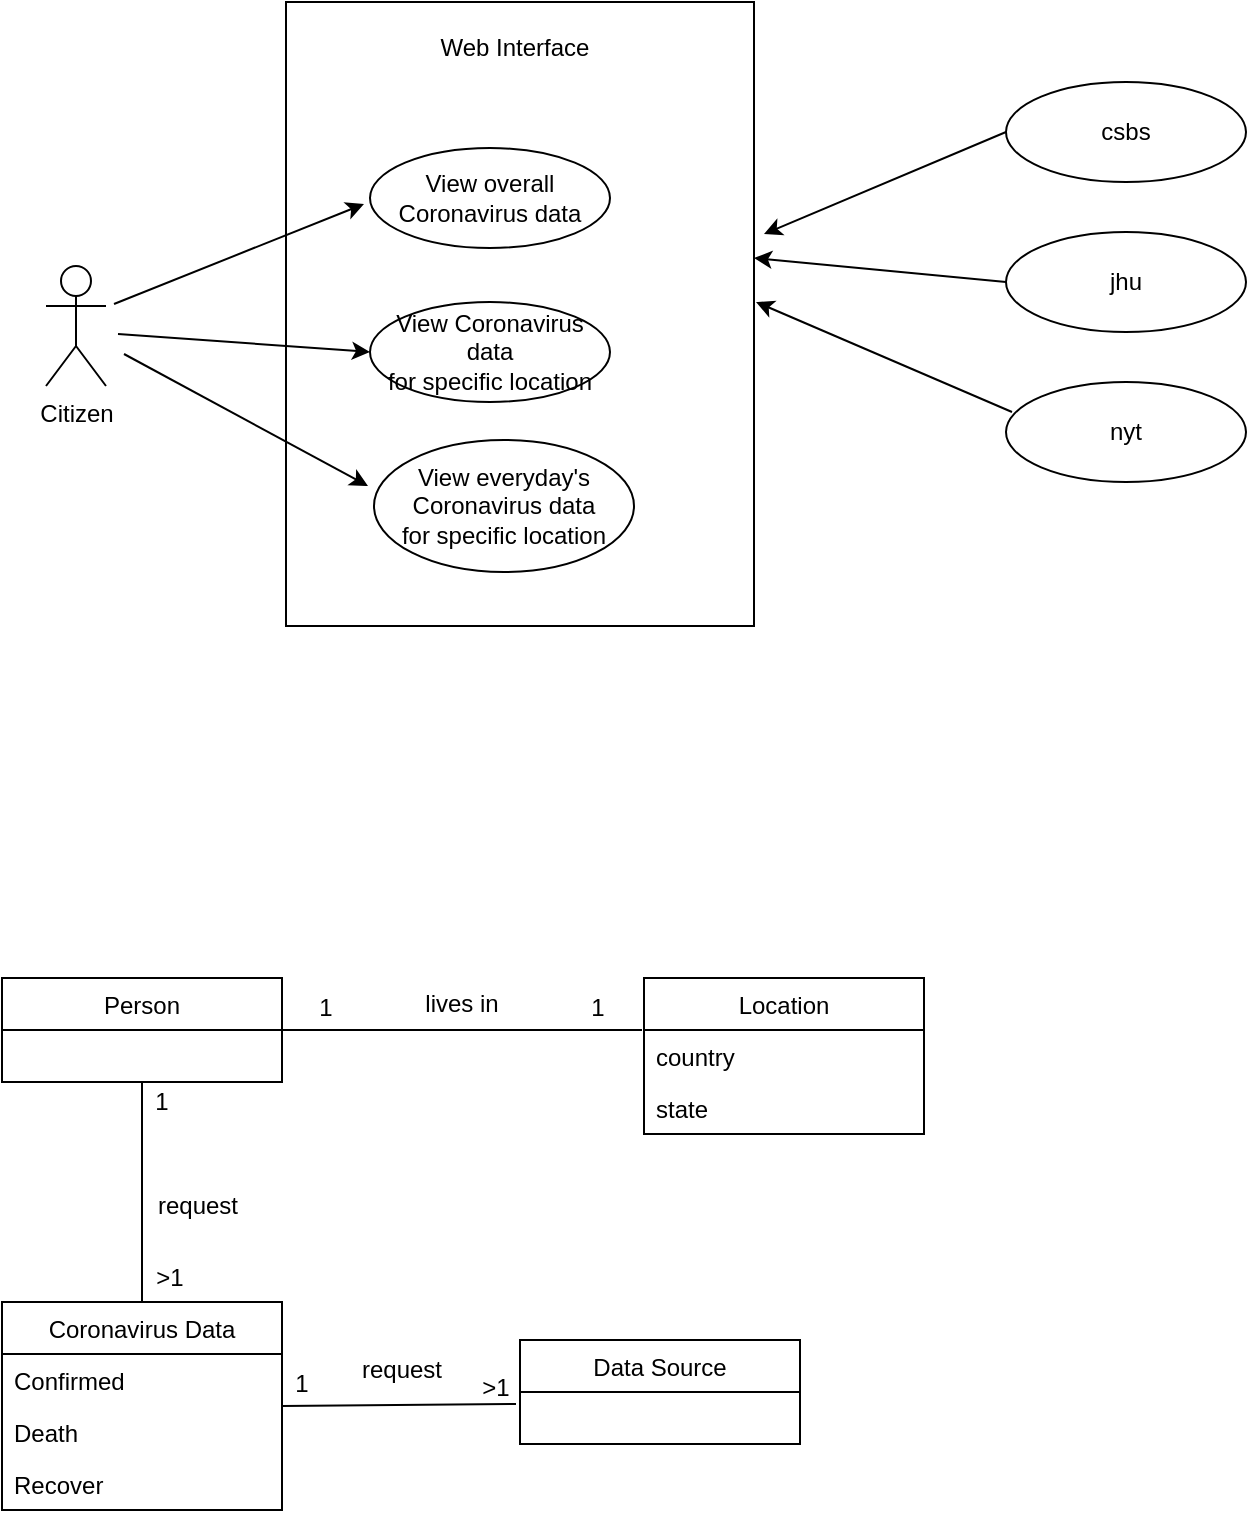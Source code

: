 <mxfile version="14.9.8" type="github">
  <diagram name="Page-1" id="b5b7bab2-c9e2-2cf4-8b2a-24fd1a2a6d21">
    <mxGraphModel dx="1186" dy="790" grid="0" gridSize="10" guides="1" tooltips="1" connect="1" arrows="1" fold="1" page="1" pageScale="1" pageWidth="827" pageHeight="1169" background="none" math="0" shadow="0">
      <root>
        <mxCell id="0" />
        <mxCell id="1" parent="0" />
        <mxCell id="Rek6x4QmJrhdKCj9iVsL-1" value="Citizen" style="shape=umlActor;verticalLabelPosition=bottom;verticalAlign=top;html=1;outlineConnect=0;" vertex="1" parent="1">
          <mxGeometry x="120" y="300" width="30" height="60" as="geometry" />
        </mxCell>
        <mxCell id="Rek6x4QmJrhdKCj9iVsL-7" value="jhu" style="ellipse;whiteSpace=wrap;html=1;" vertex="1" parent="1">
          <mxGeometry x="600" y="283" width="120" height="50" as="geometry" />
        </mxCell>
        <mxCell id="Rek6x4QmJrhdKCj9iVsL-10" value="" style="endArrow=classic;html=1;exitX=0;exitY=0.5;exitDx=0;exitDy=0;" edge="1" parent="1" source="Rek6x4QmJrhdKCj9iVsL-7">
          <mxGeometry width="50" height="50" relative="1" as="geometry">
            <mxPoint x="439" y="305.5" as="sourcePoint" />
            <mxPoint x="474" y="296" as="targetPoint" />
          </mxGeometry>
        </mxCell>
        <mxCell id="Rek6x4QmJrhdKCj9iVsL-13" value="csbs" style="ellipse;whiteSpace=wrap;html=1;" vertex="1" parent="1">
          <mxGeometry x="600" y="208" width="120" height="50" as="geometry" />
        </mxCell>
        <mxCell id="Rek6x4QmJrhdKCj9iVsL-14" value="nyt" style="ellipse;whiteSpace=wrap;html=1;" vertex="1" parent="1">
          <mxGeometry x="600" y="358" width="120" height="50" as="geometry" />
        </mxCell>
        <mxCell id="Rek6x4QmJrhdKCj9iVsL-15" value="" style="endArrow=classic;html=1;exitX=0;exitY=0.5;exitDx=0;exitDy=0;" edge="1" parent="1" source="Rek6x4QmJrhdKCj9iVsL-13">
          <mxGeometry width="50" height="50" relative="1" as="geometry">
            <mxPoint x="657" y="231" as="sourcePoint" />
            <mxPoint x="479" y="284" as="targetPoint" />
          </mxGeometry>
        </mxCell>
        <mxCell id="Rek6x4QmJrhdKCj9iVsL-16" value="" style="endArrow=classic;html=1;exitX=0.025;exitY=0.3;exitDx=0;exitDy=0;exitPerimeter=0;" edge="1" parent="1" source="Rek6x4QmJrhdKCj9iVsL-14">
          <mxGeometry width="50" height="50" relative="1" as="geometry">
            <mxPoint x="669" y="354" as="sourcePoint" />
            <mxPoint x="475" y="318" as="targetPoint" />
          </mxGeometry>
        </mxCell>
        <mxCell id="Rek6x4QmJrhdKCj9iVsL-26" value="" style="rounded=0;whiteSpace=wrap;html=1;" vertex="1" parent="1">
          <mxGeometry x="240" y="168" width="234" height="312" as="geometry" />
        </mxCell>
        <mxCell id="Rek6x4QmJrhdKCj9iVsL-17" value="View overall Coronavirus data" style="ellipse;whiteSpace=wrap;html=1;" vertex="1" parent="1">
          <mxGeometry x="282" y="241" width="120" height="50" as="geometry" />
        </mxCell>
        <mxCell id="Rek6x4QmJrhdKCj9iVsL-18" value="&lt;div&gt;View Coronavirus data&lt;/div&gt;&lt;div&gt;for specific location&lt;br&gt;&lt;/div&gt;" style="ellipse;whiteSpace=wrap;html=1;" vertex="1" parent="1">
          <mxGeometry x="282" y="318" width="120" height="50" as="geometry" />
        </mxCell>
        <mxCell id="Rek6x4QmJrhdKCj9iVsL-19" value="&lt;div&gt;View everyday&#39;s Coronavirus data&lt;/div&gt;&lt;div&gt;for specific location&lt;br&gt;&lt;/div&gt;" style="ellipse;whiteSpace=wrap;html=1;" vertex="1" parent="1">
          <mxGeometry x="284" y="387" width="130" height="66" as="geometry" />
        </mxCell>
        <mxCell id="Rek6x4QmJrhdKCj9iVsL-20" value="" style="endArrow=classic;html=1;" edge="1" parent="1">
          <mxGeometry width="50" height="50" relative="1" as="geometry">
            <mxPoint x="154" y="319" as="sourcePoint" />
            <mxPoint x="279" y="269" as="targetPoint" />
          </mxGeometry>
        </mxCell>
        <mxCell id="Rek6x4QmJrhdKCj9iVsL-21" value="" style="endArrow=classic;html=1;entryX=0;entryY=0.5;entryDx=0;entryDy=0;" edge="1" parent="1" target="Rek6x4QmJrhdKCj9iVsL-18">
          <mxGeometry width="50" height="50" relative="1" as="geometry">
            <mxPoint x="156" y="334" as="sourcePoint" />
            <mxPoint x="206" y="342" as="targetPoint" />
          </mxGeometry>
        </mxCell>
        <mxCell id="Rek6x4QmJrhdKCj9iVsL-22" value="" style="endArrow=classic;html=1;" edge="1" parent="1">
          <mxGeometry width="50" height="50" relative="1" as="geometry">
            <mxPoint x="159" y="344" as="sourcePoint" />
            <mxPoint x="281" y="410" as="targetPoint" />
          </mxGeometry>
        </mxCell>
        <mxCell id="Rek6x4QmJrhdKCj9iVsL-25" value="Web Interface" style="text;html=1;strokeColor=none;fillColor=none;align=center;verticalAlign=middle;whiteSpace=wrap;rounded=0;" vertex="1" parent="1">
          <mxGeometry x="303" y="181" width="103" height="20" as="geometry" />
        </mxCell>
        <mxCell id="Rek6x4QmJrhdKCj9iVsL-29" value="Person" style="swimlane;fontStyle=0;childLayout=stackLayout;horizontal=1;startSize=26;horizontalStack=0;resizeParent=1;resizeParentMax=0;resizeLast=0;collapsible=1;marginBottom=0;" vertex="1" parent="1">
          <mxGeometry x="98" y="656" width="140" height="52" as="geometry" />
        </mxCell>
        <mxCell id="Rek6x4QmJrhdKCj9iVsL-33" value="Location" style="swimlane;fontStyle=0;childLayout=stackLayout;horizontal=1;startSize=26;horizontalStack=0;resizeParent=1;resizeParentMax=0;resizeLast=0;collapsible=1;marginBottom=0;" vertex="1" parent="1">
          <mxGeometry x="419" y="656" width="140" height="78" as="geometry" />
        </mxCell>
        <mxCell id="Rek6x4QmJrhdKCj9iVsL-34" value="country" style="text;strokeColor=none;fillColor=none;align=left;verticalAlign=top;spacingLeft=4;spacingRight=4;overflow=hidden;rotatable=0;points=[[0,0.5],[1,0.5]];portConstraint=eastwest;" vertex="1" parent="Rek6x4QmJrhdKCj9iVsL-33">
          <mxGeometry y="26" width="140" height="26" as="geometry" />
        </mxCell>
        <mxCell id="Rek6x4QmJrhdKCj9iVsL-59" value="state" style="text;strokeColor=none;fillColor=none;align=left;verticalAlign=top;spacingLeft=4;spacingRight=4;overflow=hidden;rotatable=0;points=[[0,0.5],[1,0.5]];portConstraint=eastwest;" vertex="1" parent="Rek6x4QmJrhdKCj9iVsL-33">
          <mxGeometry y="52" width="140" height="26" as="geometry" />
        </mxCell>
        <mxCell id="Rek6x4QmJrhdKCj9iVsL-38" value="" style="endArrow=none;html=1;exitX=1;exitY=0.5;exitDx=0;exitDy=0;" edge="1" parent="1" source="Rek6x4QmJrhdKCj9iVsL-29">
          <mxGeometry width="50" height="50" relative="1" as="geometry">
            <mxPoint x="281" y="715" as="sourcePoint" />
            <mxPoint x="418" y="682" as="targetPoint" />
          </mxGeometry>
        </mxCell>
        <mxCell id="Rek6x4QmJrhdKCj9iVsL-39" value="Coronavirus Data" style="swimlane;fontStyle=0;childLayout=stackLayout;horizontal=1;startSize=26;horizontalStack=0;resizeParent=1;resizeParentMax=0;resizeLast=0;collapsible=1;marginBottom=0;" vertex="1" parent="1">
          <mxGeometry x="98" y="818" width="140" height="104" as="geometry" />
        </mxCell>
        <mxCell id="Rek6x4QmJrhdKCj9iVsL-40" value="Confirmed" style="text;strokeColor=none;fillColor=none;align=left;verticalAlign=top;spacingLeft=4;spacingRight=4;overflow=hidden;rotatable=0;points=[[0,0.5],[1,0.5]];portConstraint=eastwest;" vertex="1" parent="Rek6x4QmJrhdKCj9iVsL-39">
          <mxGeometry y="26" width="140" height="26" as="geometry" />
        </mxCell>
        <mxCell id="Rek6x4QmJrhdKCj9iVsL-41" value="Death" style="text;strokeColor=none;fillColor=none;align=left;verticalAlign=top;spacingLeft=4;spacingRight=4;overflow=hidden;rotatable=0;points=[[0,0.5],[1,0.5]];portConstraint=eastwest;" vertex="1" parent="Rek6x4QmJrhdKCj9iVsL-39">
          <mxGeometry y="52" width="140" height="26" as="geometry" />
        </mxCell>
        <mxCell id="Rek6x4QmJrhdKCj9iVsL-42" value="Recover" style="text;strokeColor=none;fillColor=none;align=left;verticalAlign=top;spacingLeft=4;spacingRight=4;overflow=hidden;rotatable=0;points=[[0,0.5],[1,0.5]];portConstraint=eastwest;" vertex="1" parent="Rek6x4QmJrhdKCj9iVsL-39">
          <mxGeometry y="78" width="140" height="26" as="geometry" />
        </mxCell>
        <mxCell id="Rek6x4QmJrhdKCj9iVsL-43" value="Data Source" style="swimlane;fontStyle=0;childLayout=stackLayout;horizontal=1;startSize=26;horizontalStack=0;resizeParent=1;resizeParentMax=0;resizeLast=0;collapsible=1;marginBottom=0;" vertex="1" parent="1">
          <mxGeometry x="357" y="837" width="140" height="52" as="geometry" />
        </mxCell>
        <mxCell id="Rek6x4QmJrhdKCj9iVsL-48" value="" style="endArrow=none;html=1;entryX=0.5;entryY=1;entryDx=0;entryDy=0;" edge="1" parent="1" source="Rek6x4QmJrhdKCj9iVsL-39" target="Rek6x4QmJrhdKCj9iVsL-29">
          <mxGeometry width="50" height="50" relative="1" as="geometry">
            <mxPoint x="428" y="1002" as="sourcePoint" />
            <mxPoint x="478" y="952" as="targetPoint" />
          </mxGeometry>
        </mxCell>
        <mxCell id="Rek6x4QmJrhdKCj9iVsL-49" value="lives in" style="text;html=1;strokeColor=none;fillColor=none;align=center;verticalAlign=middle;whiteSpace=wrap;rounded=0;" vertex="1" parent="1">
          <mxGeometry x="308" y="659" width="40" height="20" as="geometry" />
        </mxCell>
        <mxCell id="Rek6x4QmJrhdKCj9iVsL-50" value="request" style="text;html=1;strokeColor=none;fillColor=none;align=center;verticalAlign=middle;whiteSpace=wrap;rounded=0;" vertex="1" parent="1">
          <mxGeometry x="176" y="760" width="40" height="20" as="geometry" />
        </mxCell>
        <mxCell id="Rek6x4QmJrhdKCj9iVsL-51" value="" style="endArrow=none;html=1;entryX=1;entryY=0.5;entryDx=0;entryDy=0;" edge="1" parent="1" target="Rek6x4QmJrhdKCj9iVsL-39">
          <mxGeometry width="50" height="50" relative="1" as="geometry">
            <mxPoint x="355" y="869" as="sourcePoint" />
            <mxPoint x="178" y="718" as="targetPoint" />
          </mxGeometry>
        </mxCell>
        <mxCell id="Rek6x4QmJrhdKCj9iVsL-52" value="request" style="text;html=1;strokeColor=none;fillColor=none;align=center;verticalAlign=middle;whiteSpace=wrap;rounded=0;" vertex="1" parent="1">
          <mxGeometry x="278" y="842" width="40" height="20" as="geometry" />
        </mxCell>
        <mxCell id="Rek6x4QmJrhdKCj9iVsL-53" value="1" style="text;html=1;strokeColor=none;fillColor=none;align=center;verticalAlign=middle;whiteSpace=wrap;rounded=0;" vertex="1" parent="1">
          <mxGeometry x="158" y="708" width="40" height="20" as="geometry" />
        </mxCell>
        <mxCell id="Rek6x4QmJrhdKCj9iVsL-54" value="&amp;gt;1" style="text;html=1;strokeColor=none;fillColor=none;align=center;verticalAlign=middle;whiteSpace=wrap;rounded=0;" vertex="1" parent="1">
          <mxGeometry x="162" y="796" width="40" height="20" as="geometry" />
        </mxCell>
        <mxCell id="Rek6x4QmJrhdKCj9iVsL-55" value="1" style="text;html=1;strokeColor=none;fillColor=none;align=center;verticalAlign=middle;whiteSpace=wrap;rounded=0;" vertex="1" parent="1">
          <mxGeometry x="376" y="661" width="40" height="20" as="geometry" />
        </mxCell>
        <mxCell id="Rek6x4QmJrhdKCj9iVsL-56" value="1" style="text;html=1;strokeColor=none;fillColor=none;align=center;verticalAlign=middle;whiteSpace=wrap;rounded=0;" vertex="1" parent="1">
          <mxGeometry x="240" y="661" width="40" height="20" as="geometry" />
        </mxCell>
        <mxCell id="Rek6x4QmJrhdKCj9iVsL-57" value="1" style="text;html=1;strokeColor=none;fillColor=none;align=center;verticalAlign=middle;whiteSpace=wrap;rounded=0;" vertex="1" parent="1">
          <mxGeometry x="228" y="849" width="40" height="20" as="geometry" />
        </mxCell>
        <mxCell id="Rek6x4QmJrhdKCj9iVsL-58" value="&amp;gt;1" style="text;html=1;strokeColor=none;fillColor=none;align=center;verticalAlign=middle;whiteSpace=wrap;rounded=0;" vertex="1" parent="1">
          <mxGeometry x="325" y="851" width="40" height="20" as="geometry" />
        </mxCell>
      </root>
    </mxGraphModel>
  </diagram>
</mxfile>
